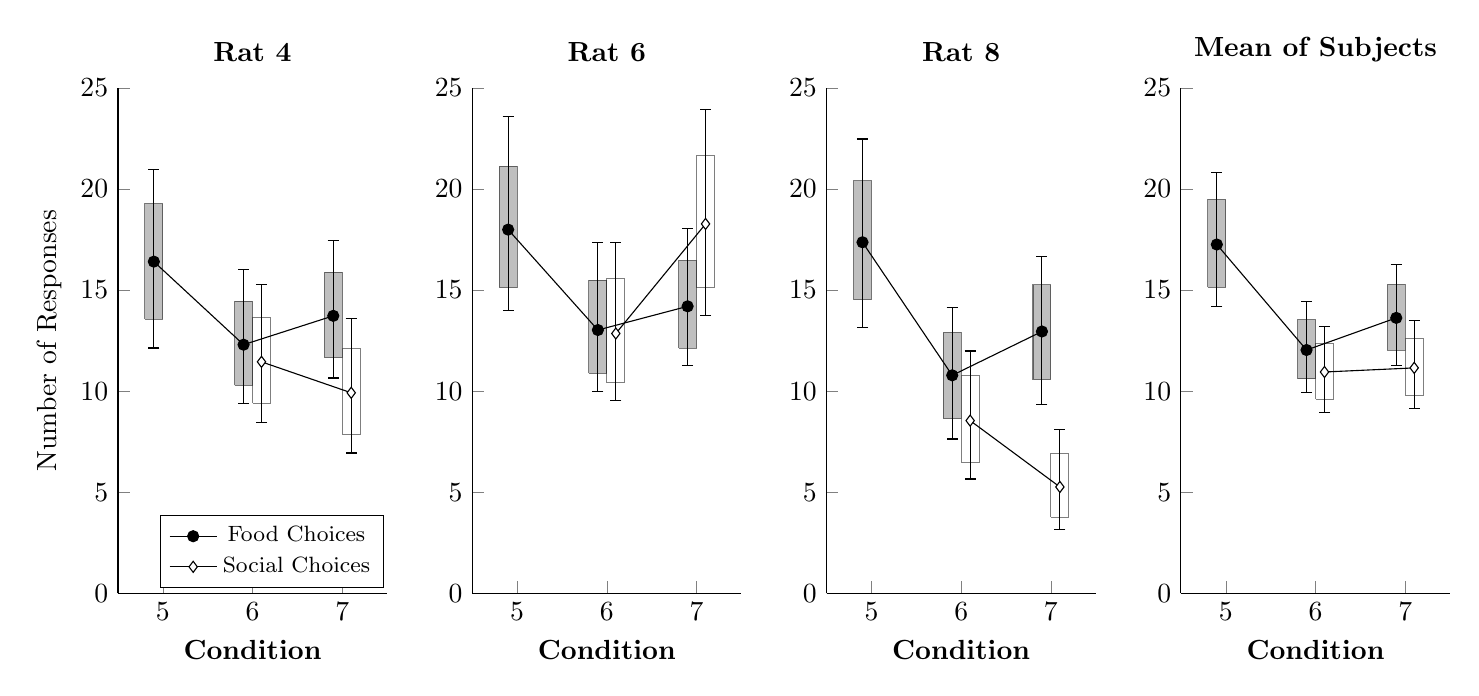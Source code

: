 \begin{tikzpicture}

	\begin{axis}[
			title={\textbf{\shortstack{Rat 4}}},
			width=5cm, height=8cm,
			axis x line*=bottom,
			axis y line*=left,
			xlabel={\textbf{Condition}},
			ylabel={Number of Responses},
			xtick={1,2,3},
			xticklabels={5,6,7},
			scaled x ticks=false,
%			ytick={0.4, 0.5, 0.6, 0.7, 0.8, 0.9, 1.0},
			xmin=0.5, xmax=3.5,
			ymin=0, ymax=25,
			bar width = 1cm,
			at={(0.0cm, 0cm)},
			legend style={at={(0.99,0.01)},anchor=south east}
		]

		\addplot[solid, mark=*, black]
			table {
x	y
-1	-1
			};
		\addlegendentry{\footnotesize Food Choices}

		\addplot[mark=diamond*, black, mark options={fill=white}]
			table {
x	y
-1	-1
			};
		\addlegendentry{\footnotesize Social Choices}

		\addplot[fill=gray, draw=black, opacity=0.5]
			table {
x	y
0.8	13.561
0.8	19.272
1.0	19.272
1.0	13.561
0.8	13.561

1.8	10.288
1.8	14.447
2.0	14.447
2.0	10.288
1.8	10.288

2.8	11.660
2.8	15.889
3.0	15.889
3.0	11.660
2.8	11.660
		};

		\addplot[fill=white, draw=black, opacity=0.5]
			table {
x	y
2.0	9.389
2.0	13.663
2.2	13.663
2.2	9.389
2.0	9.389

3.0	7.846
3.0	12.129
3.2	12.129
3.2	7.846
3.0	7.846
		};

		\addplot[solid, mark=*, black, error bars/.cd, y dir=both, y explicit]
			table [x=x, y=y, y error plus=eyp, y error minus=eym] {
x	y		eym	eyp
0.9	16.405	4.271	4.562
1.9	12.296	2.927	3.726
2.9	13.723	3.076	3.731
			};

		\addplot[solid, mark=diamond*, black, mark options={fill=white}, error bars/.cd, y dir=both, y explicit]
			table [x=x, y=y, y error plus=eyp, y error minus=eym] {
x	y		eym	eyp
2.1	11.447	2.994	3.814
3.1	9.916	2.979	3.695
			};

	\end{axis}

	\begin{axis}[
			title={\textbf{\shortstack{Rat 6}}},
			width=5cm, height=8cm,
			axis x line*=bottom,
			axis y line*=left,
			xlabel={\textbf{Condition}},
%			ylabel={Number of Responses},
			xtick={1,2,3},
			xticklabels={5,6,7},
			scaled x ticks=false,
%			ytick={0.4, 0.5, 0.6, 0.7, 0.8, 0.9, 1.0},
			xmin=0.5, xmax=3.5,
			ymin=0, ymax=25,
			bar width = 1cm,
			at={(4.5cm, 0cm)},
			legend style={at={(0.99,0.99)},anchor=north east}
		]

		\addplot[fill=gray, draw=black, opacity=0.5]
			table {
x	y
0.8	15.121
0.8	21.128
1.0	21.128
1.0	15.121
0.8	15.121

1.8	10.872
1.8	15.493
2.0	15.493
2.0	10.872
1.8	10.872

2.8	12.124
2.8	16.463
3.0	16.463
3.0	12.124
2.8	12.124
		};

		\addplot[fill=white, draw=black, opacity=0.5]
			table {
x	y
2.0	10.405
2.0	15.571
2.2	15.571
2.2	10.405
2.0	10.405

3.0	15.118
3.0	21.653
3.2	21.653
3.2	15.118
3.0	15.118
		};

		\addplot[solid, mark=*, black, error bars/.cd, y dir=both, y explicit]
			table [x=x, y=y, y error plus=eyp, y error minus=eym] {
x	y		eym	eyp
0.9	17.988	3.993	5.592
1.9	13.022	3.047	4.337
2.9	14.194	2.943	3.854
			};

		\addplot[solid, mark=diamond*, black, mark options={fill=white}, error bars/.cd, y dir=both, y explicit]
			table [x=x, y=y, y error plus=eyp, y error minus=eym] {
x	y		eym	eyp
2.1	12.849	3.325	4.518
3.1	18.269	4.518	5.683
			};

	\end{axis}

	\begin{axis}[
			title={\textbf{\shortstack{Rat 8}}},
			width=5cm, height=8cm,
			axis x line*=bottom,
			axis y line*=left,
			xlabel={\textbf{Condition}},
%			ylabel={Number of Responses},
			xtick={1,2,3},
			xticklabels={5,6,7},
			scaled x ticks=false,
%			ytick={0.4, 0.5, 0.6, 0.7, 0.8, 0.9, 1.0},
			xmin=0.5, xmax=3.5,
			ymin=0, ymax=25,
			bar width = 1cm,
			at={(9.0cm, 0.0cm)},
			legend style={at={(0.99,0.99)},anchor=north east}
		]

		\addplot[fill=gray, draw=black, opacity=0.5]
			table {
x	y
0.8	14.526
0.8	20.396
1.0	20.396
1.0	14.526
0.8	14.526

1.8	8.640
1.8	12.901
2.0	12.901
2.0	8.640
1.8	8.640

2.8	10.574
2.8	15.253
3.0	15.253
3.0	10.574
2.8	10.574
		};

		\addplot[fill=white, draw=black, opacity=0.5]
			table {
x	y
2.0	6.479
2.0	10.780
2.2	10.780
2.2	6.479
2.0	6.479

3.0	3.751
3.0	6.923
3.2	6.923
3.2	3.751
3.0	3.751
		};

		\addplot[solid, mark=*, black, error bars/.cd, y dir=both, y explicit]
			table [x=x, y=y, y error plus=eyp, y error minus=eym] {
x	y		eym	eyp
0.9	17.363	4.198	5.108
1.9	10.781	3.152	3.354
2.9	12.949	3.593	3.720
			};

		\addplot[solid, mark=diamond*, black, mark options={fill=white}, error bars/.cd, y dir=both, y explicit]
			table [x=x, y=y, y error plus=eyp, y error minus=eym] {
x	y		eym	eyp
2.1	8.540	2.888	3.442
3.1	5.259	2.083	2.820
			};

	\end{axis}

	\begin{axis}[
			title={\textbf{\shortstack{Mean of Subjects}}},
			width=5cm, height=8cm,
			axis x line*=bottom,
			axis y line*=left,
			xlabel={\textbf{Condition}},
%			ylabel={Number of Responses},
			xtick={1,2,3},
			xticklabels={5,6,7},
			scaled x ticks=false,
%			ytick={0.4, 0.5, 0.6, 0.7, 0.8, 0.9, 1.0},
			xmin=0.5, xmax=3.5,
			ymin=0, ymax=25,
			bar width = 1cm,
			at={(13.5cm, 0.0cm)},
			legend style={at={(0.99,0.99)},anchor=north east}
		]

		\addplot[fill=gray, draw=black, opacity=0.5]
			table {
x	y
0.8	15.130
0.8	19.480
1.0	19.480
1.0	15.130
0.8	15.130

1.8	10.608
1.8	13.537
2.0	13.537
2.0	10.608
1.8	10.608

2.8	12.028
2.8	15.282
3.0	15.282
3.0	12.028
2.8	12.028
		};

		\addplot[fill=white, draw=black, opacity=0.5]
			table {
x	y
2.0	9.600
2.0	12.377
2.2	12.377
2.2	9.600
2.0	9.600

3.0	9.773
3.0	12.612
3.2	12.612
3.2	9.773
3.0	9.773
		};

		\addplot[solid, mark=*, black, error bars/.cd, y dir=both, y explicit]
			table [x=x, y=y, y error plus=eyp, y error minus=eym] {
x	y		eym	eyp
0.9	17.252	3.071	3.565
1.9	12.033	2.105	2.415
2.9	13.622	2.349	2.632
			};

		\addplot[solid, mark=diamond*, black, mark options={fill=white}, error bars/.cd, y dir=both, y explicit]
			table [x=x, y=y, y error plus=eyp, y error minus=eym] {
x	y		eym	eyp
2.1	10.945	1.984	2.252
3.1	11.148	2.026	2.361
			};

	\end{axis}
	
\end{tikzpicture}